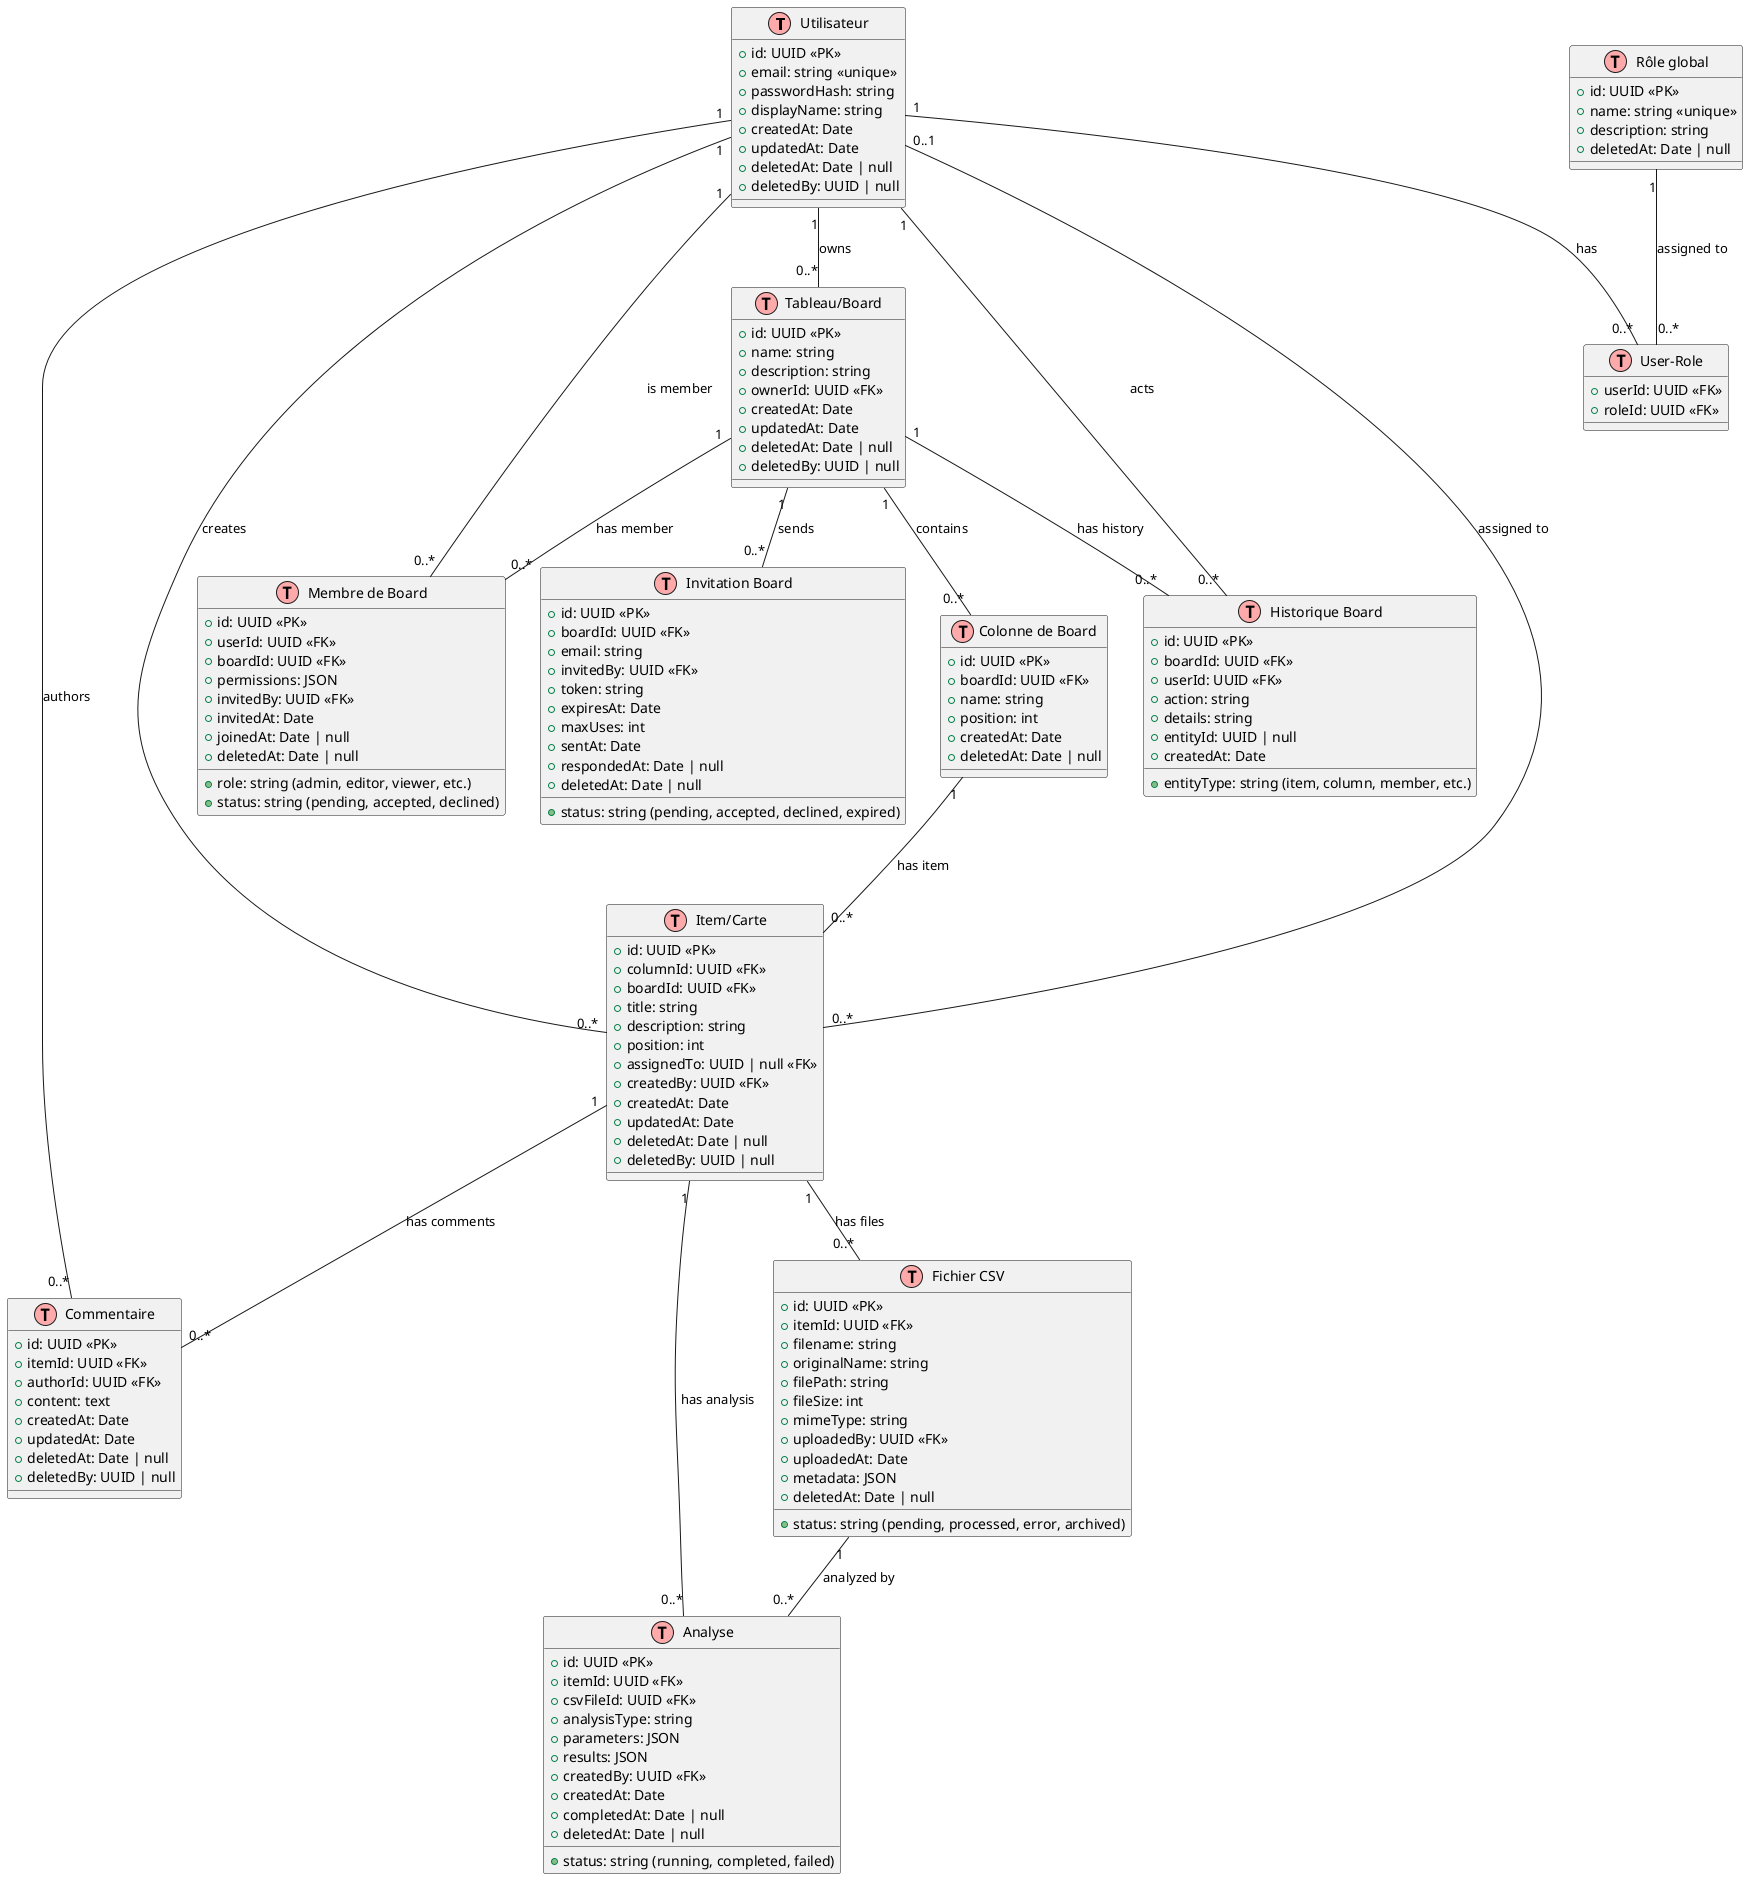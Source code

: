 @startuml
!define Table(name,desc) class name as "desc" << (T,#FFAAAA) >>

' Utilisateur
Table(User, "Utilisateur") {
  + id: UUID <<PK>>
  + email: string <<unique>>
  + passwordHash: string
  + displayName: string
  + createdAt: Date
  + updatedAt: Date
  + deletedAt: Date | null
  + deletedBy: UUID | null
}

' Rôle global (Admin, User, etc.)
Table(Role, "Rôle global") {
  + id: UUID <<PK>>
  + name: string <<unique>>
  + description: string
  + deletedAt: Date | null
}

' Table de jointure User-Role
Table(UserRole, "User-Role") {
  + userId: UUID <<FK>>
  + roleId: UUID <<FK>>
}

' Board/Tableau collaboratif
Table(Board, "Tableau/Board") {
  + id: UUID <<PK>>
  + name: string
  + description: string
  + ownerId: UUID <<FK>>
  + createdAt: Date
  + updatedAt: Date
  + deletedAt: Date | null
  + deletedBy: UUID | null
}

' Membre d'un board (collaboration)
Table(BoardMember, "Membre de Board") {
  + id: UUID <<PK>>
  + userId: UUID <<FK>>
  + boardId: UUID <<FK>>
  + role: string (admin, editor, viewer, etc.)
  + permissions: JSON
  + invitedBy: UUID <<FK>>
  + status: string (pending, accepted, declined)
  + invitedAt: Date
  + joinedAt: Date | null
  + deletedAt: Date | null
}

' Invitation à rejoindre un board
Table(Invitation, "Invitation Board") {
  + id: UUID <<PK>>
  + boardId: UUID <<FK>>
  + email: string
  + invitedBy: UUID <<FK>>
  + token: string
  + status: string (pending, accepted, declined, expired)
  + expiresAt: Date
  + maxUses: int
  + sentAt: Date
  + respondedAt: Date | null
  + deletedAt: Date | null
}

' Colonnes (ex: pour un Kanban)
Table(Column, "Colonne de Board") {
  + id: UUID <<PK>>
  + boardId: UUID <<FK>>
  + name: string
  + position: int
  + createdAt: Date
  + deletedAt: Date | null
}

' Items/cartes dans une colonne
Table(Item, "Item/Carte") {
  + id: UUID <<PK>>
  + columnId: UUID <<FK>>
  + boardId: UUID <<FK>>
  + title: string
  + description: string
  + position: int
  + assignedTo: UUID | null <<FK>>
  + createdBy: UUID <<FK>>
  + createdAt: Date
  + updatedAt: Date
  + deletedAt: Date | null
  + deletedBy: UUID | null
}

' Fichiers CSV liés aux items
Table(CSVFile, "Fichier CSV") {
  + id: UUID <<PK>>
  + itemId: UUID <<FK>>
  + filename: string
  + originalName: string
  + filePath: string
  + fileSize: int
  + mimeType: string
  + uploadedBy: UUID <<FK>>
  + uploadedAt: Date
  + status: string (pending, processed, error, archived)
  + metadata: JSON
  + deletedAt: Date | null
}

' Analyses effectuées sur les CSV
Table(Analysis, "Analyse") {
  + id: UUID <<PK>>
  + itemId: UUID <<FK>>
  + csvFileId: UUID <<FK>>
  + analysisType: string
  + parameters: JSON
  + results: JSON
  + status: string (running, completed, failed)
  + createdBy: UUID <<FK>>
  + createdAt: Date
  + completedAt: Date | null
  + deletedAt: Date | null
}

' Commentaires sur les items (optionnel)
Table(Comment, "Commentaire") {
  + id: UUID <<PK>>
  + itemId: UUID <<FK>>
  + authorId: UUID <<FK>>
  + content: text
  + createdAt: Date
  + updatedAt: Date
  + deletedAt: Date | null
  + deletedBy: UUID | null
}

' Historique des actions sur un board
Table(BoardHistory, "Historique Board") {
  + id: UUID <<PK>>
  + boardId: UUID <<FK>>
  + userId: UUID <<FK>>
  + action: string
  + details: string
  + entityType: string (item, column, member, etc.)
  + entityId: UUID | null
  + createdAt: Date
}

' Relations
User "1" -- "0..*" UserRole : has
Role "1" -- "0..*" UserRole : assigned to
User "1" -- "0..*" Board : owns
Board "1" -- "0..*" BoardMember : has member
Board "1" -- "0..*" Invitation : sends
User "1" -- "0..*" BoardMember : is member
User "1" -- "0..*" Item : creates
User "0..1" -- "0..*" Item : assigned to
Board "1" -- "0..*" Column : contains
Column "1" -- "0..*" Item : has item
Item "1" -- "0..*" CSVFile : has files
Item "1" -- "0..*" Analysis : has analysis
CSVFile "1" -- "0..*" Analysis : analyzed by
Item "1" -- "0..*" Comment : has comments
User "1" -- "0..*" Comment : authors
Board "1" -- "0..*" BoardHistory : has history
User "1" -- "0..*" BoardHistory : acts

@enduml 